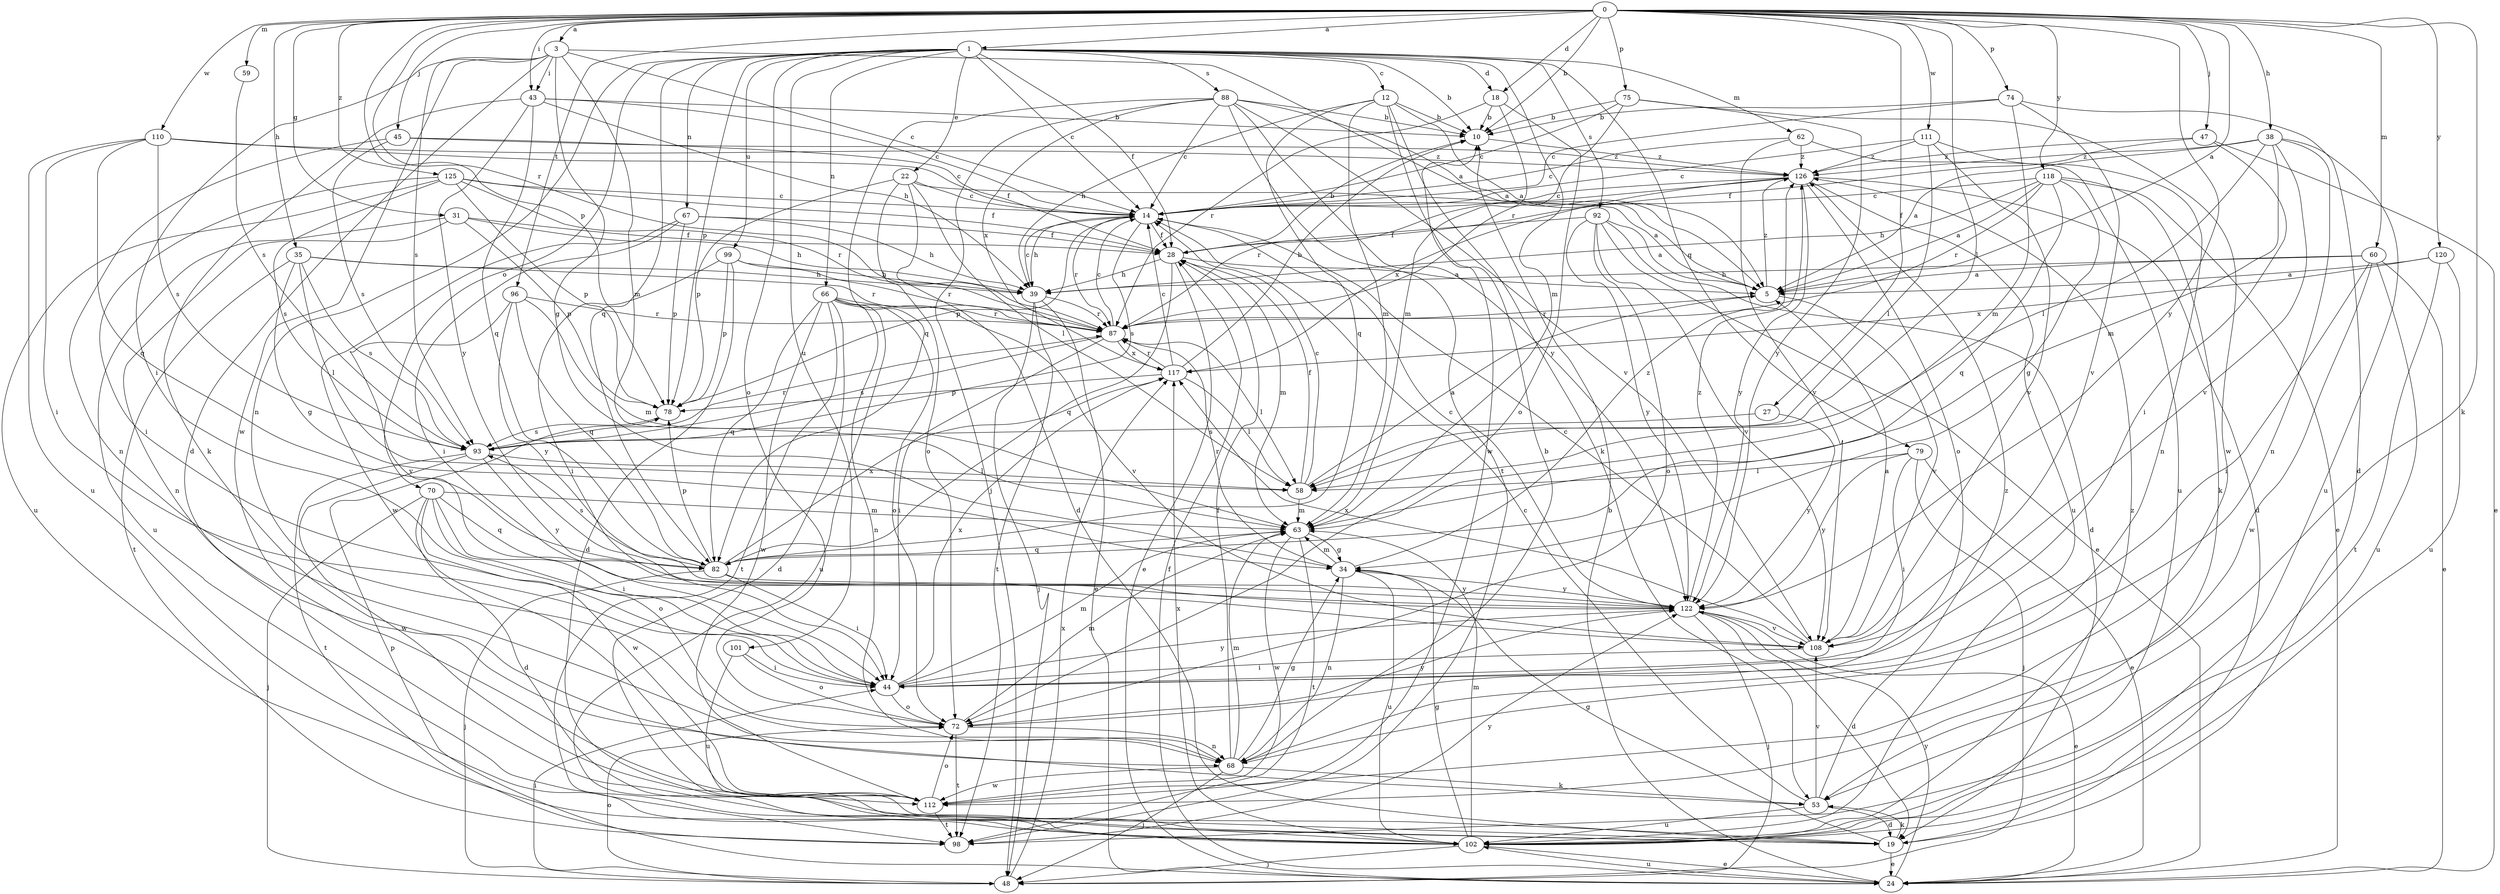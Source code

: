 strict digraph  {
0;
1;
3;
5;
10;
12;
14;
18;
19;
22;
24;
27;
28;
31;
34;
35;
38;
39;
43;
44;
45;
47;
48;
53;
58;
59;
60;
62;
63;
66;
67;
68;
70;
72;
74;
75;
78;
79;
82;
87;
88;
92;
93;
96;
98;
99;
101;
102;
108;
110;
111;
112;
117;
118;
120;
122;
125;
126;
0 -> 1  [label=a];
0 -> 3  [label=a];
0 -> 5  [label=a];
0 -> 10  [label=b];
0 -> 18  [label=d];
0 -> 27  [label=f];
0 -> 31  [label=g];
0 -> 35  [label=h];
0 -> 38  [label=h];
0 -> 43  [label=i];
0 -> 45  [label=j];
0 -> 47  [label=j];
0 -> 53  [label=k];
0 -> 58  [label=l];
0 -> 59  [label=m];
0 -> 60  [label=m];
0 -> 74  [label=p];
0 -> 75  [label=p];
0 -> 78  [label=p];
0 -> 87  [label=r];
0 -> 96  [label=t];
0 -> 110  [label=w];
0 -> 111  [label=w];
0 -> 118  [label=y];
0 -> 120  [label=y];
0 -> 122  [label=y];
0 -> 125  [label=z];
1 -> 10  [label=b];
1 -> 12  [label=c];
1 -> 14  [label=c];
1 -> 18  [label=d];
1 -> 22  [label=e];
1 -> 28  [label=f];
1 -> 62  [label=m];
1 -> 63  [label=m];
1 -> 66  [label=n];
1 -> 67  [label=n];
1 -> 68  [label=n];
1 -> 70  [label=o];
1 -> 72  [label=o];
1 -> 78  [label=p];
1 -> 79  [label=q];
1 -> 82  [label=q];
1 -> 88  [label=s];
1 -> 92  [label=s];
1 -> 99  [label=u];
1 -> 101  [label=u];
3 -> 5  [label=a];
3 -> 14  [label=c];
3 -> 19  [label=d];
3 -> 34  [label=g];
3 -> 43  [label=i];
3 -> 44  [label=i];
3 -> 63  [label=m];
3 -> 93  [label=s];
3 -> 112  [label=w];
5 -> 87  [label=r];
5 -> 108  [label=v];
5 -> 126  [label=z];
10 -> 126  [label=z];
12 -> 5  [label=a];
12 -> 10  [label=b];
12 -> 39  [label=h];
12 -> 53  [label=k];
12 -> 63  [label=m];
12 -> 82  [label=q];
12 -> 112  [label=w];
14 -> 28  [label=f];
14 -> 39  [label=h];
14 -> 78  [label=p];
14 -> 87  [label=r];
14 -> 93  [label=s];
18 -> 10  [label=b];
18 -> 63  [label=m];
18 -> 72  [label=o];
18 -> 87  [label=r];
19 -> 24  [label=e];
19 -> 34  [label=g];
19 -> 53  [label=k];
22 -> 5  [label=a];
22 -> 14  [label=c];
22 -> 19  [label=d];
22 -> 58  [label=l];
22 -> 72  [label=o];
22 -> 78  [label=p];
24 -> 10  [label=b];
24 -> 28  [label=f];
24 -> 78  [label=p];
24 -> 102  [label=u];
24 -> 122  [label=y];
27 -> 93  [label=s];
27 -> 122  [label=y];
28 -> 5  [label=a];
28 -> 10  [label=b];
28 -> 24  [label=e];
28 -> 39  [label=h];
28 -> 63  [label=m];
28 -> 82  [label=q];
31 -> 28  [label=f];
31 -> 39  [label=h];
31 -> 68  [label=n];
31 -> 78  [label=p];
31 -> 102  [label=u];
34 -> 63  [label=m];
34 -> 68  [label=n];
34 -> 87  [label=r];
34 -> 102  [label=u];
34 -> 122  [label=y];
34 -> 126  [label=z];
35 -> 34  [label=g];
35 -> 39  [label=h];
35 -> 58  [label=l];
35 -> 87  [label=r];
35 -> 93  [label=s];
35 -> 98  [label=t];
38 -> 5  [label=a];
38 -> 58  [label=l];
38 -> 63  [label=m];
38 -> 68  [label=n];
38 -> 102  [label=u];
38 -> 108  [label=v];
38 -> 126  [label=z];
39 -> 14  [label=c];
39 -> 24  [label=e];
39 -> 48  [label=j];
39 -> 87  [label=r];
39 -> 98  [label=t];
43 -> 10  [label=b];
43 -> 14  [label=c];
43 -> 39  [label=h];
43 -> 53  [label=k];
43 -> 82  [label=q];
43 -> 122  [label=y];
44 -> 63  [label=m];
44 -> 72  [label=o];
44 -> 117  [label=x];
44 -> 122  [label=y];
45 -> 28  [label=f];
45 -> 68  [label=n];
45 -> 93  [label=s];
45 -> 126  [label=z];
47 -> 24  [label=e];
47 -> 28  [label=f];
47 -> 44  [label=i];
47 -> 126  [label=z];
48 -> 44  [label=i];
48 -> 72  [label=o];
48 -> 117  [label=x];
53 -> 14  [label=c];
53 -> 19  [label=d];
53 -> 102  [label=u];
53 -> 108  [label=v];
53 -> 126  [label=z];
58 -> 5  [label=a];
58 -> 14  [label=c];
58 -> 28  [label=f];
58 -> 63  [label=m];
59 -> 93  [label=s];
60 -> 5  [label=a];
60 -> 24  [label=e];
60 -> 39  [label=h];
60 -> 44  [label=i];
60 -> 102  [label=u];
60 -> 112  [label=w];
62 -> 14  [label=c];
62 -> 102  [label=u];
62 -> 108  [label=v];
62 -> 126  [label=z];
63 -> 34  [label=g];
63 -> 82  [label=q];
63 -> 98  [label=t];
63 -> 112  [label=w];
66 -> 19  [label=d];
66 -> 68  [label=n];
66 -> 72  [label=o];
66 -> 82  [label=q];
66 -> 87  [label=r];
66 -> 98  [label=t];
66 -> 102  [label=u];
66 -> 108  [label=v];
66 -> 112  [label=w];
67 -> 28  [label=f];
67 -> 39  [label=h];
67 -> 44  [label=i];
67 -> 78  [label=p];
67 -> 112  [label=w];
68 -> 10  [label=b];
68 -> 28  [label=f];
68 -> 34  [label=g];
68 -> 48  [label=j];
68 -> 53  [label=k];
68 -> 63  [label=m];
68 -> 112  [label=w];
70 -> 19  [label=d];
70 -> 44  [label=i];
70 -> 48  [label=j];
70 -> 63  [label=m];
70 -> 72  [label=o];
70 -> 82  [label=q];
70 -> 112  [label=w];
72 -> 63  [label=m];
72 -> 68  [label=n];
72 -> 98  [label=t];
72 -> 122  [label=y];
74 -> 10  [label=b];
74 -> 14  [label=c];
74 -> 19  [label=d];
74 -> 63  [label=m];
74 -> 108  [label=v];
75 -> 10  [label=b];
75 -> 14  [label=c];
75 -> 87  [label=r];
75 -> 112  [label=w];
75 -> 122  [label=y];
78 -> 93  [label=s];
79 -> 24  [label=e];
79 -> 44  [label=i];
79 -> 48  [label=j];
79 -> 58  [label=l];
79 -> 122  [label=y];
82 -> 44  [label=i];
82 -> 48  [label=j];
82 -> 78  [label=p];
82 -> 93  [label=s];
82 -> 117  [label=x];
82 -> 122  [label=y];
87 -> 14  [label=c];
87 -> 44  [label=i];
87 -> 58  [label=l];
87 -> 93  [label=s];
87 -> 117  [label=x];
88 -> 5  [label=a];
88 -> 10  [label=b];
88 -> 14  [label=c];
88 -> 48  [label=j];
88 -> 82  [label=q];
88 -> 98  [label=t];
88 -> 108  [label=v];
88 -> 117  [label=x];
88 -> 122  [label=y];
92 -> 5  [label=a];
92 -> 19  [label=d];
92 -> 24  [label=e];
92 -> 28  [label=f];
92 -> 72  [label=o];
92 -> 108  [label=v];
92 -> 122  [label=y];
93 -> 58  [label=l];
93 -> 87  [label=r];
93 -> 98  [label=t];
93 -> 112  [label=w];
93 -> 122  [label=y];
96 -> 63  [label=m];
96 -> 82  [label=q];
96 -> 87  [label=r];
96 -> 108  [label=v];
96 -> 122  [label=y];
98 -> 122  [label=y];
99 -> 19  [label=d];
99 -> 39  [label=h];
99 -> 44  [label=i];
99 -> 78  [label=p];
99 -> 87  [label=r];
101 -> 44  [label=i];
101 -> 72  [label=o];
101 -> 102  [label=u];
102 -> 24  [label=e];
102 -> 34  [label=g];
102 -> 48  [label=j];
102 -> 63  [label=m];
102 -> 117  [label=x];
102 -> 126  [label=z];
108 -> 5  [label=a];
108 -> 14  [label=c];
108 -> 44  [label=i];
108 -> 117  [label=x];
110 -> 14  [label=c];
110 -> 44  [label=i];
110 -> 82  [label=q];
110 -> 93  [label=s];
110 -> 102  [label=u];
110 -> 126  [label=z];
111 -> 14  [label=c];
111 -> 58  [label=l];
111 -> 68  [label=n];
111 -> 108  [label=v];
111 -> 126  [label=z];
112 -> 72  [label=o];
112 -> 98  [label=t];
117 -> 10  [label=b];
117 -> 14  [label=c];
117 -> 58  [label=l];
117 -> 78  [label=p];
117 -> 87  [label=r];
118 -> 5  [label=a];
118 -> 14  [label=c];
118 -> 24  [label=e];
118 -> 34  [label=g];
118 -> 39  [label=h];
118 -> 53  [label=k];
118 -> 82  [label=q];
118 -> 87  [label=r];
120 -> 5  [label=a];
120 -> 98  [label=t];
120 -> 102  [label=u];
120 -> 117  [label=x];
122 -> 14  [label=c];
122 -> 19  [label=d];
122 -> 24  [label=e];
122 -> 48  [label=j];
122 -> 108  [label=v];
122 -> 126  [label=z];
125 -> 14  [label=c];
125 -> 28  [label=f];
125 -> 44  [label=i];
125 -> 78  [label=p];
125 -> 87  [label=r];
125 -> 93  [label=s];
125 -> 102  [label=u];
126 -> 14  [label=c];
126 -> 19  [label=d];
126 -> 72  [label=o];
126 -> 87  [label=r];
126 -> 102  [label=u];
126 -> 117  [label=x];
126 -> 122  [label=y];
}
